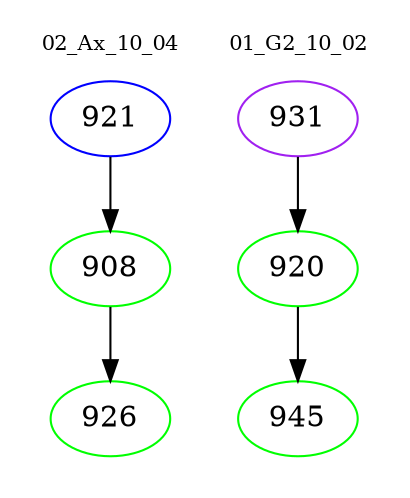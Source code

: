 digraph{
subgraph cluster_0 {
color = white
label = "02_Ax_10_04";
fontsize=10;
T0_921 [label="921", color="blue"]
T0_921 -> T0_908 [color="black"]
T0_908 [label="908", color="green"]
T0_908 -> T0_926 [color="black"]
T0_926 [label="926", color="green"]
}
subgraph cluster_1 {
color = white
label = "01_G2_10_02";
fontsize=10;
T1_931 [label="931", color="purple"]
T1_931 -> T1_920 [color="black"]
T1_920 [label="920", color="green"]
T1_920 -> T1_945 [color="black"]
T1_945 [label="945", color="green"]
}
}
